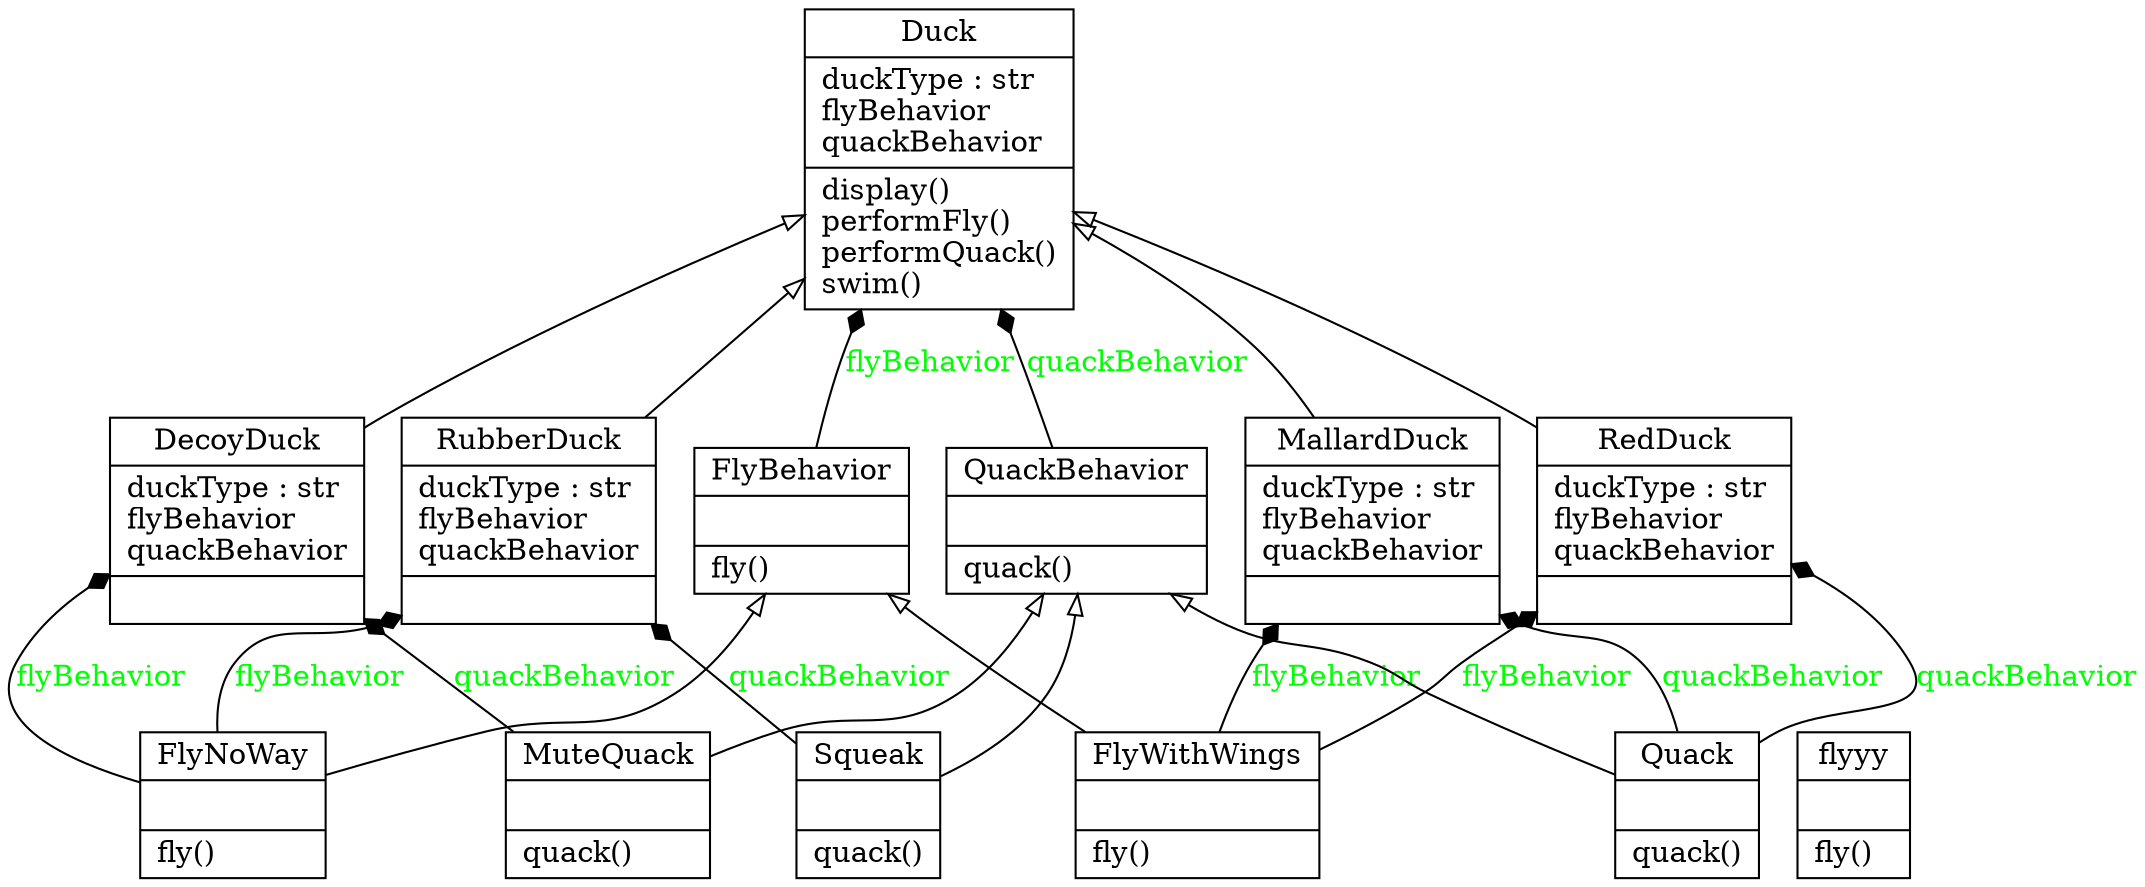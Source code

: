 digraph "classes" {
rankdir=BT
charset="utf-8"
"test.DecoyDuck" [color="black", fontcolor="black", label="{DecoyDuck|duckType : str\lflyBehavior\lquackBehavior\l|}", shape="record", style="solid"];
"test.Duck" [color="black", fontcolor="black", label="{Duck|duckType : str\lflyBehavior\lquackBehavior\l|display()\lperformFly()\lperformQuack()\lswim()\l}", shape="record", style="solid"];
"test.FlyBehavior" [color="black", fontcolor="black", label="{FlyBehavior|\l|fly()\l}", shape="record", style="solid"];
"test.FlyNoWay" [color="black", fontcolor="black", label="{FlyNoWay|\l|fly()\l}", shape="record", style="solid"];
"test.FlyWithWings" [color="black", fontcolor="black", label="{FlyWithWings|\l|fly()\l}", shape="record", style="solid"];
"test.MallardDuck" [color="black", fontcolor="black", label="{MallardDuck|duckType : str\lflyBehavior\lquackBehavior\l|}", shape="record", style="solid"];
"test.MuteQuack" [color="black", fontcolor="black", label="{MuteQuack|\l|quack()\l}", shape="record", style="solid"];
"test.Quack" [color="black", fontcolor="black", label="{Quack|\l|quack()\l}", shape="record", style="solid"];
"test.QuackBehavior" [color="black", fontcolor="black", label="{QuackBehavior|\l|quack()\l}", shape="record", style="solid"];
"test.RedDuck" [color="black", fontcolor="black", label="{RedDuck|duckType : str\lflyBehavior\lquackBehavior\l|}", shape="record", style="solid"];
"test.RubberDuck" [color="black", fontcolor="black", label="{RubberDuck|duckType : str\lflyBehavior\lquackBehavior\l|}", shape="record", style="solid"];
"test.Squeak" [color="black", fontcolor="black", label="{Squeak|\l|quack()\l}", shape="record", style="solid"];
"test.flyyy" [color="black", fontcolor="black", label="{flyyy|\l|fly()\l}", shape="record", style="solid"];
"test.DecoyDuck" -> "test.Duck" [arrowhead="empty", arrowtail="none"];
"test.FlyNoWay" -> "test.FlyBehavior" [arrowhead="empty", arrowtail="none"];
"test.FlyWithWings" -> "test.FlyBehavior" [arrowhead="empty", arrowtail="none"];
"test.MallardDuck" -> "test.Duck" [arrowhead="empty", arrowtail="none"];
"test.MuteQuack" -> "test.QuackBehavior" [arrowhead="empty", arrowtail="none"];
"test.Quack" -> "test.QuackBehavior" [arrowhead="empty", arrowtail="none"];
"test.RedDuck" -> "test.Duck" [arrowhead="empty", arrowtail="none"];
"test.RubberDuck" -> "test.Duck" [arrowhead="empty", arrowtail="none"];
"test.Squeak" -> "test.QuackBehavior" [arrowhead="empty", arrowtail="none"];
"test.FlyBehavior" -> "test.Duck" [arrowhead="diamond", arrowtail="none", fontcolor="green", label="flyBehavior", style="solid"];
"test.FlyNoWay" -> "test.DecoyDuck" [arrowhead="diamond", arrowtail="none", fontcolor="green", label="flyBehavior", style="solid"];
"test.FlyNoWay" -> "test.RubberDuck" [arrowhead="diamond", arrowtail="none", fontcolor="green", label="flyBehavior", style="solid"];
"test.FlyWithWings" -> "test.MallardDuck" [arrowhead="diamond", arrowtail="none", fontcolor="green", label="flyBehavior", style="solid"];
"test.FlyWithWings" -> "test.RedDuck" [arrowhead="diamond", arrowtail="none", fontcolor="green", label="flyBehavior", style="solid"];
"test.MuteQuack" -> "test.DecoyDuck" [arrowhead="diamond", arrowtail="none", fontcolor="green", label="quackBehavior", style="solid"];
"test.Quack" -> "test.MallardDuck" [arrowhead="diamond", arrowtail="none", fontcolor="green", label="quackBehavior", style="solid"];
"test.Quack" -> "test.RedDuck" [arrowhead="diamond", arrowtail="none", fontcolor="green", label="quackBehavior", style="solid"];
"test.QuackBehavior" -> "test.Duck" [arrowhead="diamond", arrowtail="none", fontcolor="green", label="quackBehavior", style="solid"];
"test.Squeak" -> "test.RubberDuck" [arrowhead="diamond", arrowtail="none", fontcolor="green", label="quackBehavior", style="solid"];
}
